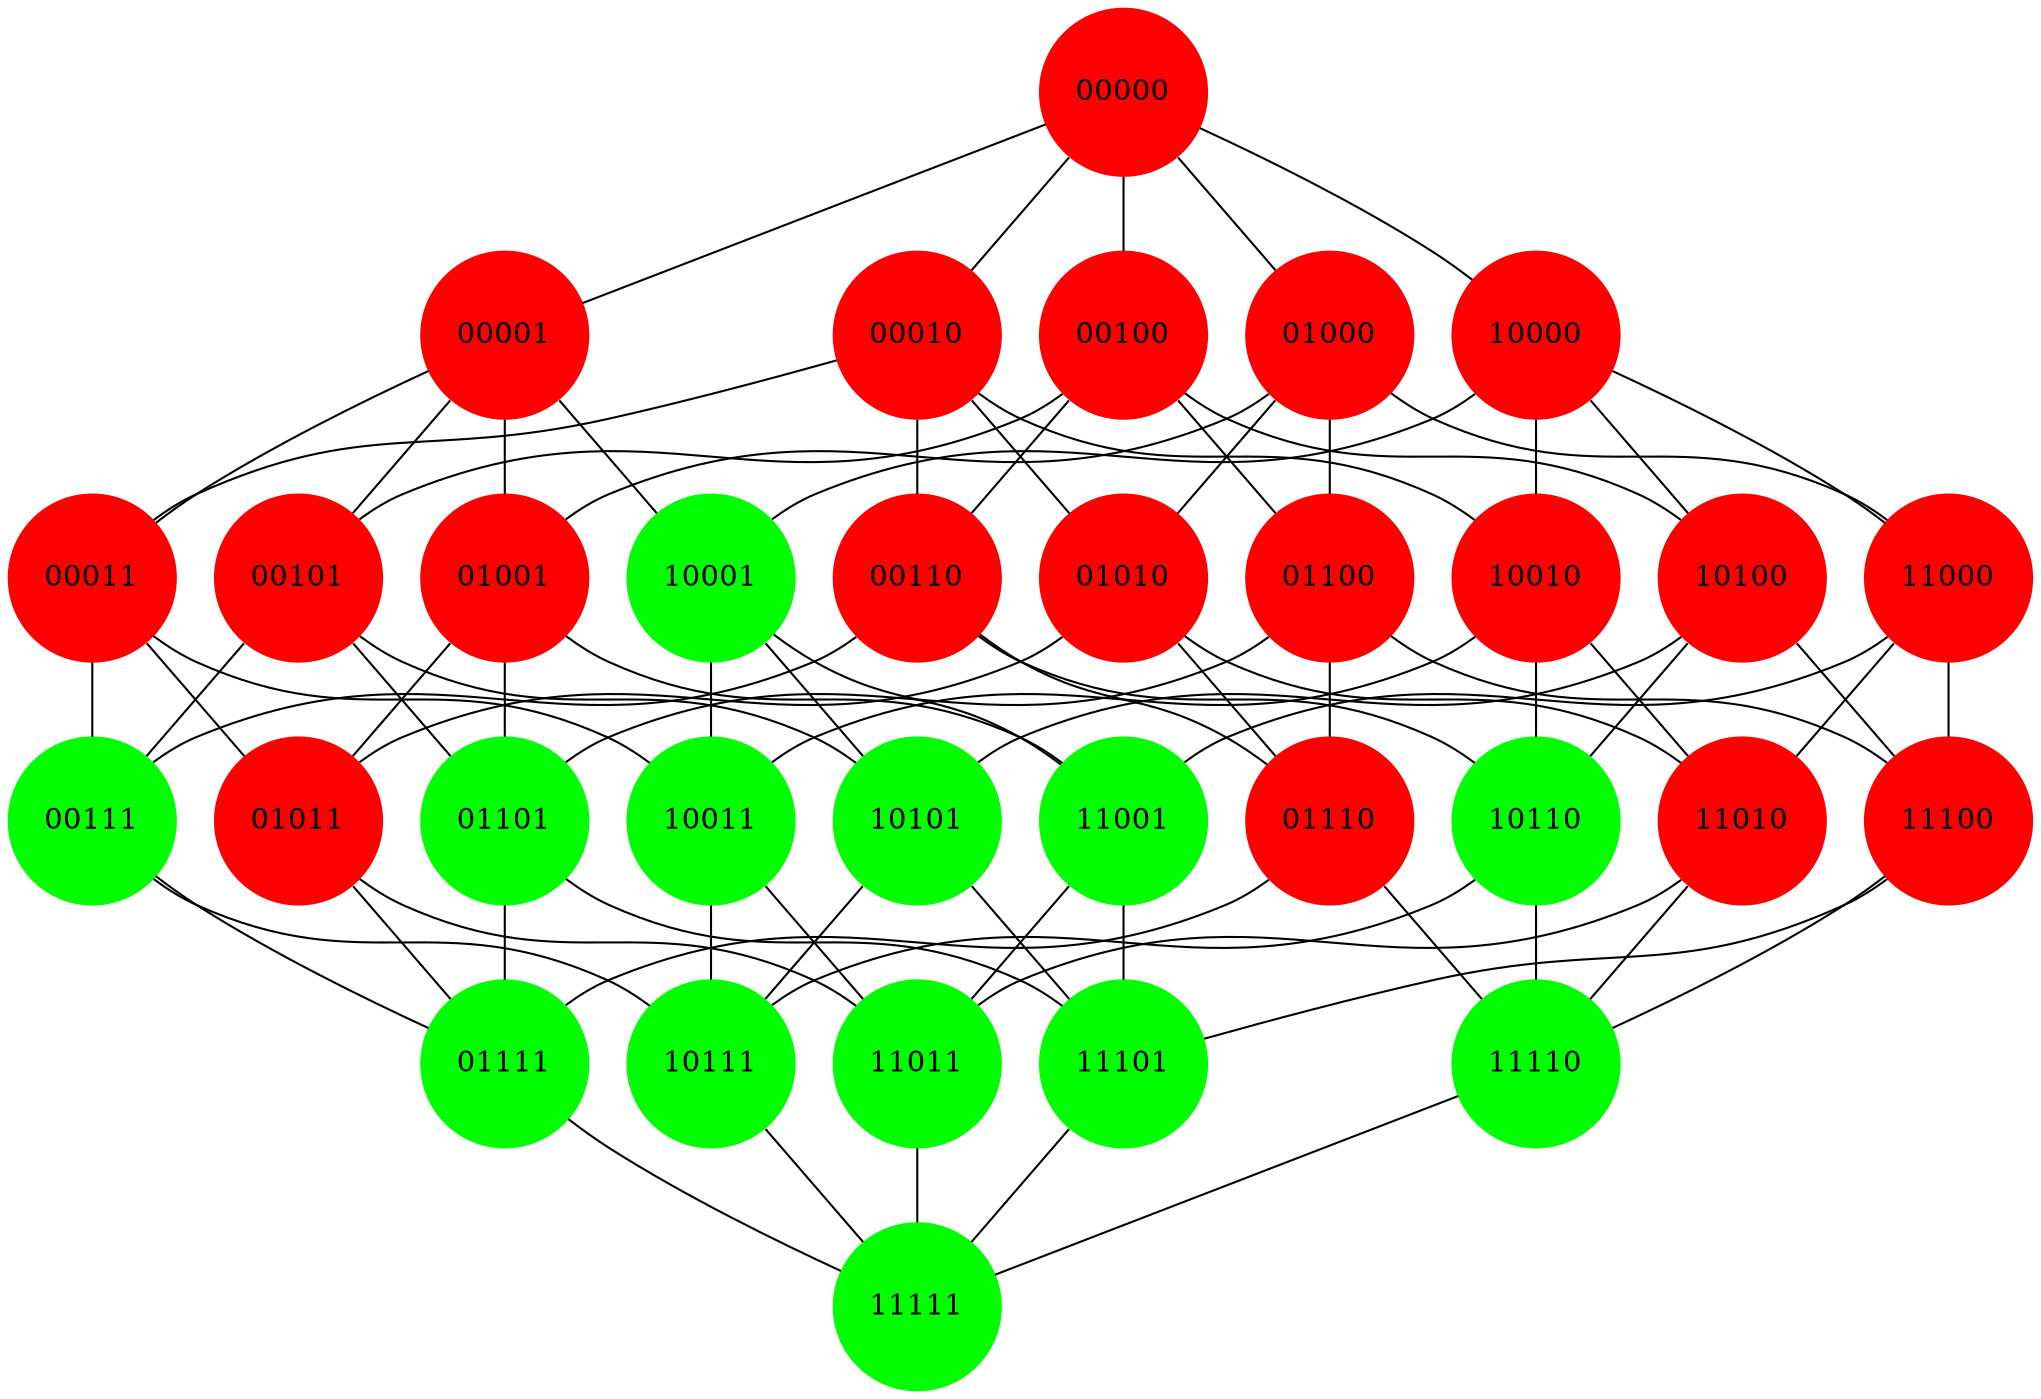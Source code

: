 digraph{
        rankdir=BT
        node[shape=circle, style=filled, label=""]
        edge[dir=none]
11111 [ color = green, label = "11111"]
01111 [ color = green, label = "01111"]
10111 [ color = green, label = "10111"]
11011 [ color = green, label = "11011"]
11101 [ color = green, label = "11101"]
11110 [ color = green, label = "11110"]
00111 [ color = green, label = "00111"]
01011 [ color = red, label = "01011"]
01101 [ color = green, label = "01101"]
01110 [ color = red, label = "01110"]
10011 [ color = green, label = "10011"]
10101 [ color = green, label = "10101"]
10110 [ color = green, label = "10110"]
11001 [ color = green, label = "11001"]
11010 [ color = red, label = "11010"]
11100 [ color = red, label = "11100"]
00011 [ color = red, label = "00011"]
00101 [ color = red, label = "00101"]
00110 [ color = red, label = "00110"]
01001 [ color = red, label = "01001"]
01010 [ color = red, label = "01010"]
01100 [ color = red, label = "01100"]
10001 [ color = green, label = "10001"]
10010 [ color = red, label = "10010"]
10100 [ color = red, label = "10100"]
11000 [ color = red, label = "11000"]
00001 [ color = red, label = "00001"]
00010 [ color = red, label = "00010"]
00100 [ color = red, label = "00100"]
01000 [ color = red, label = "01000"]
10000 [ color = red, label = "10000"]
00000 [ color = red, label = "00000"]
11111 -> 01111
11111 -> 10111
11111 -> 11011
11111 -> 11101
11111 -> 11110
01111 -> 00111
10111 -> 00111
01111 -> 01011
11011 -> 01011
01111 -> 01101
11101 -> 01101
01111 -> 01110
11110 -> 01110
10111 -> 10011
11011 -> 10011
10111 -> 10101
11101 -> 10101
10111 -> 10110
11110 -> 10110
11011 -> 11001
11101 -> 11001
11011 -> 11010
11110 -> 11010
11101 -> 11100
11110 -> 11100
00111 -> 00011
01011 -> 00011
10011 -> 00011
00111 -> 00101
01101 -> 00101
10101 -> 00101
00111 -> 00110
01110 -> 00110
10110 -> 00110
01011 -> 01001
01101 -> 01001
11001 -> 01001
01011 -> 01010
01110 -> 01010
11010 -> 01010
01101 -> 01100
01110 -> 01100
11100 -> 01100
10011 -> 10001
10101 -> 10001
11001 -> 10001
10011 -> 10010
10110 -> 10010
11010 -> 10010
10101 -> 10100
10110 -> 10100
11100 -> 10100
11001 -> 11000
11010 -> 11000
11100 -> 11000
00011 -> 00001
00101 -> 00001
01001 -> 00001
10001 -> 00001
00011 -> 00010
00110 -> 00010
01010 -> 00010
10010 -> 00010
00101 -> 00100
00110 -> 00100
01100 -> 00100
10100 -> 00100
01001 -> 01000
01010 -> 01000
01100 -> 01000
11000 -> 01000
10001 -> 10000
10010 -> 10000
10100 -> 10000
11000 -> 10000
00001 -> 00000
00010 -> 00000
00100 -> 00000
01000 -> 00000
10000 -> 00000
}